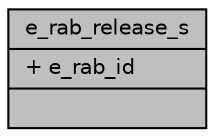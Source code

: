 digraph "e_rab_release_s"
{
 // LATEX_PDF_SIZE
  edge [fontname="Helvetica",fontsize="10",labelfontname="Helvetica",labelfontsize="10"];
  node [fontname="Helvetica",fontsize="10",shape=record];
  Node1 [label="{e_rab_release_s\n|+ e_rab_id\l|}",height=0.2,width=0.4,color="black", fillcolor="grey75", style="filled", fontcolor="black",tooltip=" "];
}
